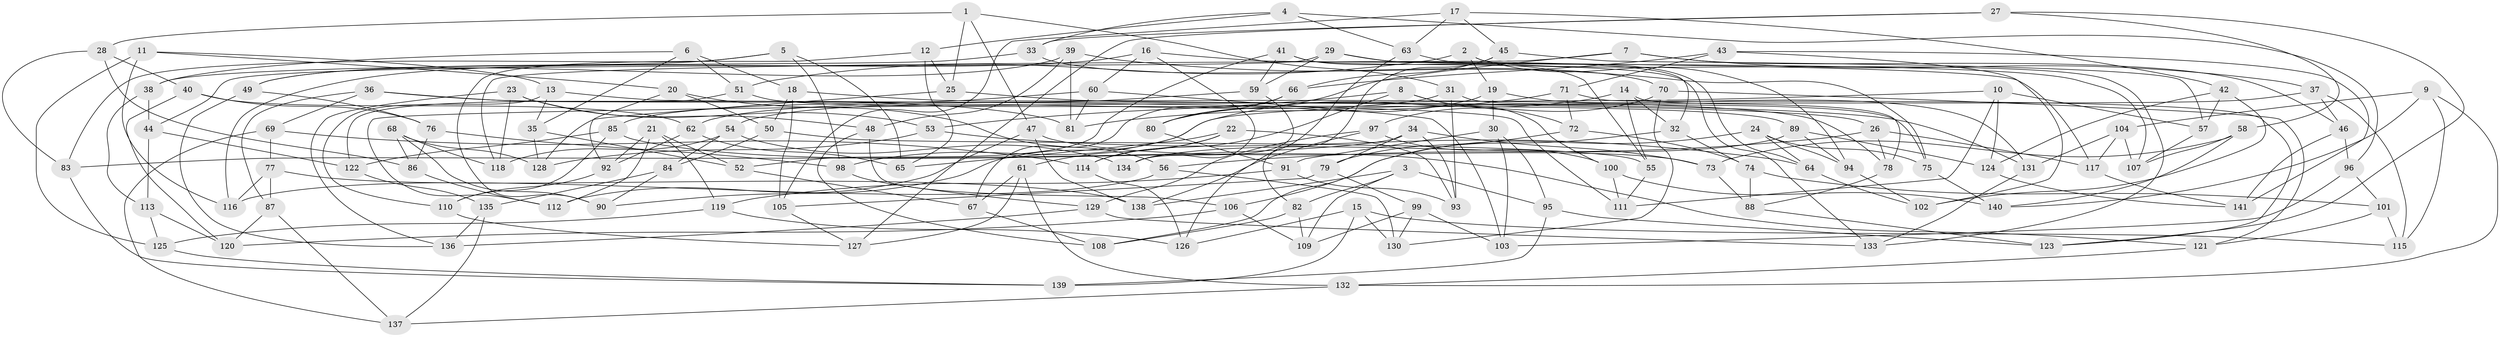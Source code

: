// coarse degree distribution, {4: 0.7040816326530612, 8: 0.08163265306122448, 6: 0.16326530612244897, 7: 0.02040816326530612, 9: 0.01020408163265306, 12: 0.01020408163265306, 3: 0.01020408163265306}
// Generated by graph-tools (version 1.1) at 2025/20/03/04/25 18:20:42]
// undirected, 141 vertices, 282 edges
graph export_dot {
graph [start="1"]
  node [color=gray90,style=filled];
  1;
  2;
  3;
  4;
  5;
  6;
  7;
  8;
  9;
  10;
  11;
  12;
  13;
  14;
  15;
  16;
  17;
  18;
  19;
  20;
  21;
  22;
  23;
  24;
  25;
  26;
  27;
  28;
  29;
  30;
  31;
  32;
  33;
  34;
  35;
  36;
  37;
  38;
  39;
  40;
  41;
  42;
  43;
  44;
  45;
  46;
  47;
  48;
  49;
  50;
  51;
  52;
  53;
  54;
  55;
  56;
  57;
  58;
  59;
  60;
  61;
  62;
  63;
  64;
  65;
  66;
  67;
  68;
  69;
  70;
  71;
  72;
  73;
  74;
  75;
  76;
  77;
  78;
  79;
  80;
  81;
  82;
  83;
  84;
  85;
  86;
  87;
  88;
  89;
  90;
  91;
  92;
  93;
  94;
  95;
  96;
  97;
  98;
  99;
  100;
  101;
  102;
  103;
  104;
  105;
  106;
  107;
  108;
  109;
  110;
  111;
  112;
  113;
  114;
  115;
  116;
  117;
  118;
  119;
  120;
  121;
  122;
  123;
  124;
  125;
  126;
  127;
  128;
  129;
  130;
  131;
  132;
  133;
  134;
  135;
  136;
  137;
  138;
  139;
  140;
  141;
  1 -- 28;
  1 -- 47;
  1 -- 31;
  1 -- 25;
  2 -- 19;
  2 -- 133;
  2 -- 51;
  2 -- 94;
  3 -- 138;
  3 -- 82;
  3 -- 109;
  3 -- 95;
  4 -- 96;
  4 -- 33;
  4 -- 63;
  4 -- 12;
  5 -- 98;
  5 -- 83;
  5 -- 65;
  5 -- 49;
  6 -- 18;
  6 -- 35;
  6 -- 51;
  6 -- 38;
  7 -- 118;
  7 -- 46;
  7 -- 37;
  7 -- 80;
  8 -- 53;
  8 -- 72;
  8 -- 114;
  8 -- 100;
  9 -- 104;
  9 -- 140;
  9 -- 115;
  9 -- 132;
  10 -- 112;
  10 -- 124;
  10 -- 111;
  10 -- 57;
  11 -- 116;
  11 -- 20;
  11 -- 125;
  11 -- 13;
  12 -- 25;
  12 -- 65;
  12 -- 90;
  13 -- 111;
  13 -- 35;
  13 -- 110;
  14 -- 78;
  14 -- 32;
  14 -- 55;
  14 -- 90;
  15 -- 139;
  15 -- 115;
  15 -- 130;
  15 -- 126;
  16 -- 60;
  16 -- 116;
  16 -- 117;
  16 -- 134;
  17 -- 63;
  17 -- 42;
  17 -- 45;
  17 -- 105;
  18 -- 105;
  18 -- 50;
  18 -- 78;
  19 -- 131;
  19 -- 80;
  19 -- 30;
  20 -- 56;
  20 -- 92;
  20 -- 50;
  21 -- 92;
  21 -- 52;
  21 -- 119;
  21 -- 112;
  22 -- 65;
  22 -- 114;
  22 -- 61;
  22 -- 93;
  23 -- 136;
  23 -- 53;
  23 -- 48;
  23 -- 118;
  24 -- 106;
  24 -- 64;
  24 -- 75;
  24 -- 94;
  25 -- 26;
  25 -- 128;
  26 -- 117;
  26 -- 78;
  26 -- 56;
  27 -- 58;
  27 -- 33;
  27 -- 127;
  27 -- 123;
  28 -- 40;
  28 -- 83;
  28 -- 86;
  29 -- 32;
  29 -- 59;
  29 -- 44;
  29 -- 107;
  30 -- 95;
  30 -- 91;
  30 -- 103;
  31 -- 75;
  31 -- 54;
  31 -- 93;
  32 -- 74;
  32 -- 108;
  33 -- 38;
  33 -- 70;
  34 -- 83;
  34 -- 93;
  34 -- 79;
  34 -- 73;
  35 -- 128;
  35 -- 52;
  36 -- 131;
  36 -- 87;
  36 -- 69;
  36 -- 81;
  37 -- 115;
  37 -- 98;
  37 -- 46;
  38 -- 44;
  38 -- 113;
  39 -- 81;
  39 -- 75;
  39 -- 49;
  39 -- 48;
  40 -- 76;
  40 -- 120;
  40 -- 62;
  41 -- 59;
  41 -- 133;
  41 -- 55;
  41 -- 52;
  42 -- 57;
  42 -- 102;
  42 -- 124;
  43 -- 71;
  43 -- 141;
  43 -- 66;
  43 -- 102;
  44 -- 113;
  44 -- 122;
  45 -- 82;
  45 -- 66;
  45 -- 57;
  46 -- 96;
  46 -- 141;
  47 -- 73;
  47 -- 112;
  47 -- 138;
  48 -- 108;
  48 -- 106;
  49 -- 136;
  49 -- 76;
  50 -- 55;
  50 -- 84;
  51 -- 89;
  51 -- 122;
  52 -- 67;
  53 -- 64;
  53 -- 128;
  54 -- 118;
  54 -- 134;
  54 -- 84;
  55 -- 111;
  56 -- 130;
  56 -- 116;
  57 -- 107;
  58 -- 73;
  58 -- 140;
  58 -- 107;
  59 -- 134;
  59 -- 62;
  60 -- 103;
  60 -- 81;
  60 -- 85;
  61 -- 132;
  61 -- 127;
  61 -- 67;
  62 -- 65;
  62 -- 92;
  63 -- 64;
  63 -- 126;
  64 -- 102;
  66 -- 80;
  66 -- 67;
  67 -- 108;
  68 -- 86;
  68 -- 90;
  68 -- 118;
  68 -- 128;
  69 -- 114;
  69 -- 77;
  69 -- 137;
  70 -- 130;
  70 -- 97;
  70 -- 121;
  71 -- 123;
  71 -- 72;
  71 -- 81;
  72 -- 74;
  72 -- 79;
  73 -- 88;
  74 -- 88;
  74 -- 101;
  75 -- 140;
  76 -- 98;
  76 -- 86;
  77 -- 116;
  77 -- 87;
  77 -- 138;
  78 -- 88;
  79 -- 99;
  79 -- 105;
  80 -- 91;
  82 -- 109;
  82 -- 108;
  83 -- 139;
  84 -- 90;
  84 -- 135;
  85 -- 110;
  85 -- 121;
  85 -- 122;
  86 -- 112;
  87 -- 137;
  87 -- 120;
  88 -- 123;
  89 -- 94;
  89 -- 124;
  89 -- 134;
  91 -- 93;
  91 -- 119;
  92 -- 110;
  94 -- 102;
  95 -- 139;
  95 -- 123;
  96 -- 101;
  96 -- 103;
  97 -- 129;
  97 -- 100;
  97 -- 138;
  98 -- 129;
  99 -- 109;
  99 -- 103;
  99 -- 130;
  100 -- 140;
  100 -- 111;
  101 -- 115;
  101 -- 121;
  104 -- 117;
  104 -- 131;
  104 -- 107;
  105 -- 127;
  106 -- 120;
  106 -- 109;
  110 -- 127;
  113 -- 125;
  113 -- 120;
  114 -- 126;
  117 -- 141;
  119 -- 126;
  119 -- 125;
  121 -- 132;
  122 -- 135;
  124 -- 141;
  125 -- 139;
  129 -- 136;
  129 -- 133;
  131 -- 133;
  132 -- 137;
  135 -- 137;
  135 -- 136;
}
